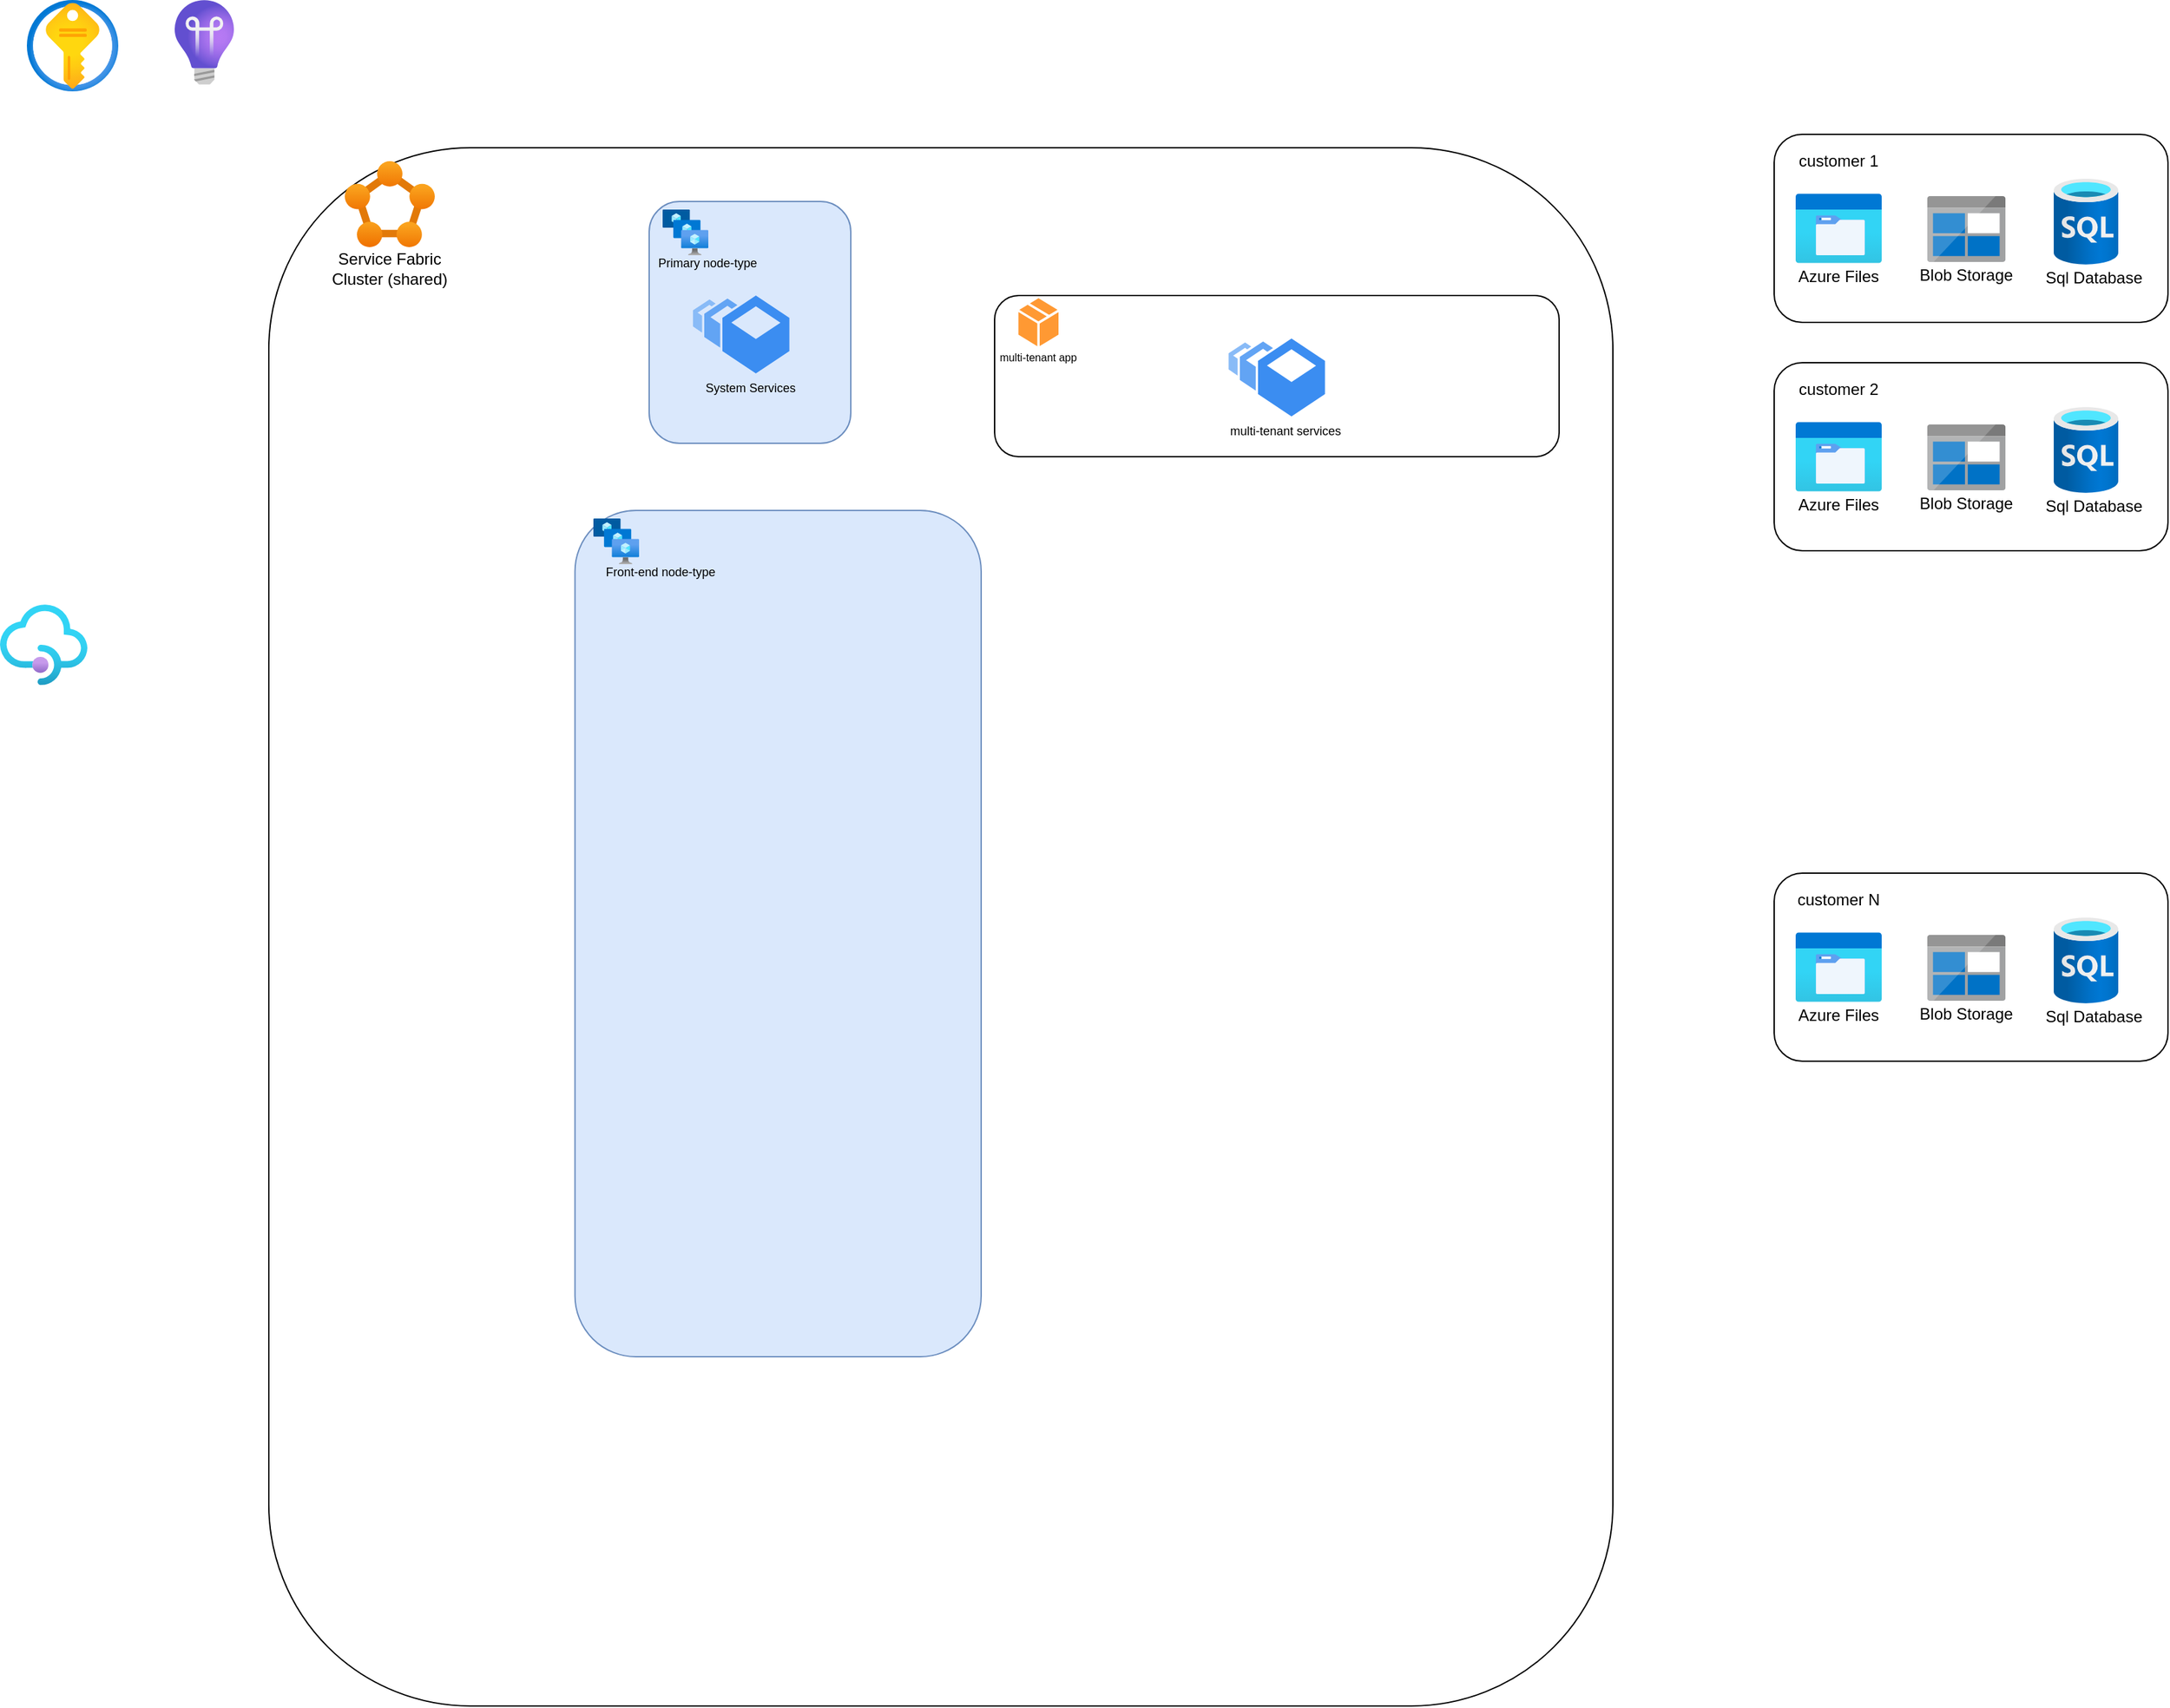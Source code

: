 <mxfile version="14.2.4" type="github">
  <diagram id="4QZvZbZm6D8ZqkDao2iP" name="Page-1">
    <mxGraphModel dx="2062" dy="1154" grid="1" gridSize="10" guides="1" tooltips="1" connect="1" arrows="1" fold="1" page="1" pageScale="1" pageWidth="850" pageHeight="1100" math="0" shadow="0">
      <root>
        <mxCell id="0" />
        <mxCell id="1" parent="0" />
        <mxCell id="j2AovLINqO8kEov4aPcL-5" value="" style="aspect=fixed;html=1;points=[];align=center;image;fontSize=12;image=img/lib/azure2/integration/API_Management_Services.svg;" vertex="1" parent="1">
          <mxGeometry x="60" y="480" width="65" height="60" as="geometry" />
        </mxCell>
        <mxCell id="j2AovLINqO8kEov4aPcL-7" value="" style="aspect=fixed;html=1;points=[];align=center;image;fontSize=12;image=img/lib/azure2/security/Key_Vaults.svg;" vertex="1" parent="1">
          <mxGeometry x="80" y="30" width="68" height="68" as="geometry" />
        </mxCell>
        <mxCell id="j2AovLINqO8kEov4aPcL-9" value="" style="aspect=fixed;html=1;points=[];align=center;image;fontSize=12;image=img/lib/azure2/devops/Application_Insights.svg;" vertex="1" parent="1">
          <mxGeometry x="190" y="30" width="44" height="63" as="geometry" />
        </mxCell>
        <mxCell id="j2AovLINqO8kEov4aPcL-23" value="" style="group" vertex="1" connectable="0" parent="1">
          <mxGeometry x="1380" y="130" width="293" height="140" as="geometry" />
        </mxCell>
        <mxCell id="j2AovLINqO8kEov4aPcL-21" value="" style="rounded=1;whiteSpace=wrap;html=1;" vertex="1" parent="j2AovLINqO8kEov4aPcL-23">
          <mxGeometry width="293" height="140" as="geometry" />
        </mxCell>
        <mxCell id="j2AovLINqO8kEov4aPcL-14" value="" style="group" vertex="1" connectable="0" parent="j2AovLINqO8kEov4aPcL-23">
          <mxGeometry x="13" y="44" width="70" height="72" as="geometry" />
        </mxCell>
        <mxCell id="j2AovLINqO8kEov4aPcL-10" value="" style="aspect=fixed;html=1;points=[];align=center;image;fontSize=12;image=img/lib/azure2/general/Storage_Azure_Files.svg;" vertex="1" parent="j2AovLINqO8kEov4aPcL-14">
          <mxGeometry x="3" width="64" height="52" as="geometry" />
        </mxCell>
        <mxCell id="j2AovLINqO8kEov4aPcL-12" value="Azure Files" style="text;html=1;strokeColor=none;fillColor=none;align=center;verticalAlign=middle;whiteSpace=wrap;rounded=0;" vertex="1" parent="j2AovLINqO8kEov4aPcL-14">
          <mxGeometry y="52" width="70" height="20" as="geometry" />
        </mxCell>
        <mxCell id="j2AovLINqO8kEov4aPcL-13" style="edgeStyle=orthogonalEdgeStyle;rounded=0;orthogonalLoop=1;jettySize=auto;html=1;exitX=0.5;exitY=1;exitDx=0;exitDy=0;" edge="1" parent="j2AovLINqO8kEov4aPcL-14" source="j2AovLINqO8kEov4aPcL-12" target="j2AovLINqO8kEov4aPcL-12">
          <mxGeometry relative="1" as="geometry" />
        </mxCell>
        <mxCell id="j2AovLINqO8kEov4aPcL-16" value="" style="group" vertex="1" connectable="0" parent="j2AovLINqO8kEov4aPcL-23">
          <mxGeometry x="103.0" y="46" width="80" height="69" as="geometry" />
        </mxCell>
        <mxCell id="j2AovLINqO8kEov4aPcL-11" value="" style="aspect=fixed;html=1;points=[];align=center;image;fontSize=12;image=img/lib/mscae/BlobBlock.svg;" vertex="1" parent="j2AovLINqO8kEov4aPcL-16">
          <mxGeometry x="10.84" width="58.33" height="49" as="geometry" />
        </mxCell>
        <mxCell id="j2AovLINqO8kEov4aPcL-15" value="Blob Storage" style="text;html=1;strokeColor=none;fillColor=none;align=center;verticalAlign=middle;whiteSpace=wrap;rounded=0;" vertex="1" parent="j2AovLINqO8kEov4aPcL-16">
          <mxGeometry y="49" width="80" height="20" as="geometry" />
        </mxCell>
        <mxCell id="j2AovLINqO8kEov4aPcL-20" value="" style="group" vertex="1" connectable="0" parent="j2AovLINqO8kEov4aPcL-23">
          <mxGeometry x="198" y="33" width="80" height="84" as="geometry" />
        </mxCell>
        <mxCell id="j2AovLINqO8kEov4aPcL-8" value="" style="aspect=fixed;html=1;points=[];align=center;image;fontSize=12;image=img/lib/azure2/databases/SQL_Database.svg;" vertex="1" parent="j2AovLINqO8kEov4aPcL-20">
          <mxGeometry x="10" width="48" height="64" as="geometry" />
        </mxCell>
        <mxCell id="j2AovLINqO8kEov4aPcL-17" value="Sql Database" style="text;html=1;strokeColor=none;fillColor=none;align=center;verticalAlign=middle;whiteSpace=wrap;rounded=0;" vertex="1" parent="j2AovLINqO8kEov4aPcL-20">
          <mxGeometry y="64" width="80" height="20" as="geometry" />
        </mxCell>
        <mxCell id="j2AovLINqO8kEov4aPcL-22" value="customer 1" style="text;html=1;strokeColor=none;fillColor=none;align=center;verticalAlign=middle;whiteSpace=wrap;rounded=0;" vertex="1" parent="j2AovLINqO8kEov4aPcL-23">
          <mxGeometry x="13" y="10" width="70" height="20" as="geometry" />
        </mxCell>
        <mxCell id="j2AovLINqO8kEov4aPcL-24" value="" style="group" vertex="1" connectable="0" parent="1">
          <mxGeometry x="1380" y="300" width="293" height="140" as="geometry" />
        </mxCell>
        <mxCell id="j2AovLINqO8kEov4aPcL-25" value="" style="rounded=1;whiteSpace=wrap;html=1;" vertex="1" parent="j2AovLINqO8kEov4aPcL-24">
          <mxGeometry width="293" height="140" as="geometry" />
        </mxCell>
        <mxCell id="j2AovLINqO8kEov4aPcL-26" value="" style="group" vertex="1" connectable="0" parent="j2AovLINqO8kEov4aPcL-24">
          <mxGeometry x="13" y="44" width="70" height="72" as="geometry" />
        </mxCell>
        <mxCell id="j2AovLINqO8kEov4aPcL-27" value="" style="aspect=fixed;html=1;points=[];align=center;image;fontSize=12;image=img/lib/azure2/general/Storage_Azure_Files.svg;" vertex="1" parent="j2AovLINqO8kEov4aPcL-26">
          <mxGeometry x="3" width="64" height="52" as="geometry" />
        </mxCell>
        <mxCell id="j2AovLINqO8kEov4aPcL-28" value="Azure Files" style="text;html=1;strokeColor=none;fillColor=none;align=center;verticalAlign=middle;whiteSpace=wrap;rounded=0;" vertex="1" parent="j2AovLINqO8kEov4aPcL-26">
          <mxGeometry y="52" width="70" height="20" as="geometry" />
        </mxCell>
        <mxCell id="j2AovLINqO8kEov4aPcL-29" style="edgeStyle=orthogonalEdgeStyle;rounded=0;orthogonalLoop=1;jettySize=auto;html=1;exitX=0.5;exitY=1;exitDx=0;exitDy=0;" edge="1" parent="j2AovLINqO8kEov4aPcL-26" source="j2AovLINqO8kEov4aPcL-28" target="j2AovLINqO8kEov4aPcL-28">
          <mxGeometry relative="1" as="geometry" />
        </mxCell>
        <mxCell id="j2AovLINqO8kEov4aPcL-30" value="" style="group" vertex="1" connectable="0" parent="j2AovLINqO8kEov4aPcL-24">
          <mxGeometry x="103.0" y="46" width="80" height="69" as="geometry" />
        </mxCell>
        <mxCell id="j2AovLINqO8kEov4aPcL-31" value="" style="aspect=fixed;html=1;points=[];align=center;image;fontSize=12;image=img/lib/mscae/BlobBlock.svg;" vertex="1" parent="j2AovLINqO8kEov4aPcL-30">
          <mxGeometry x="10.84" width="58.33" height="49" as="geometry" />
        </mxCell>
        <mxCell id="j2AovLINqO8kEov4aPcL-32" value="Blob Storage" style="text;html=1;strokeColor=none;fillColor=none;align=center;verticalAlign=middle;whiteSpace=wrap;rounded=0;" vertex="1" parent="j2AovLINqO8kEov4aPcL-30">
          <mxGeometry y="49" width="80" height="20" as="geometry" />
        </mxCell>
        <mxCell id="j2AovLINqO8kEov4aPcL-33" value="" style="group" vertex="1" connectable="0" parent="j2AovLINqO8kEov4aPcL-24">
          <mxGeometry x="198" y="33" width="80" height="84" as="geometry" />
        </mxCell>
        <mxCell id="j2AovLINqO8kEov4aPcL-34" value="" style="aspect=fixed;html=1;points=[];align=center;image;fontSize=12;image=img/lib/azure2/databases/SQL_Database.svg;" vertex="1" parent="j2AovLINqO8kEov4aPcL-33">
          <mxGeometry x="10" width="48" height="64" as="geometry" />
        </mxCell>
        <mxCell id="j2AovLINqO8kEov4aPcL-35" value="Sql Database" style="text;html=1;strokeColor=none;fillColor=none;align=center;verticalAlign=middle;whiteSpace=wrap;rounded=0;" vertex="1" parent="j2AovLINqO8kEov4aPcL-33">
          <mxGeometry y="64" width="80" height="20" as="geometry" />
        </mxCell>
        <mxCell id="j2AovLINqO8kEov4aPcL-36" value="customer 2" style="text;html=1;strokeColor=none;fillColor=none;align=center;verticalAlign=middle;whiteSpace=wrap;rounded=0;" vertex="1" parent="j2AovLINqO8kEov4aPcL-24">
          <mxGeometry x="13" y="10" width="70" height="20" as="geometry" />
        </mxCell>
        <mxCell id="j2AovLINqO8kEov4aPcL-37" value="" style="group" vertex="1" connectable="0" parent="1">
          <mxGeometry x="1380" y="680" width="293" height="140" as="geometry" />
        </mxCell>
        <mxCell id="j2AovLINqO8kEov4aPcL-38" value="" style="rounded=1;whiteSpace=wrap;html=1;" vertex="1" parent="j2AovLINqO8kEov4aPcL-37">
          <mxGeometry width="293" height="140" as="geometry" />
        </mxCell>
        <mxCell id="j2AovLINqO8kEov4aPcL-39" value="" style="group" vertex="1" connectable="0" parent="j2AovLINqO8kEov4aPcL-37">
          <mxGeometry x="13" y="44" width="70" height="72" as="geometry" />
        </mxCell>
        <mxCell id="j2AovLINqO8kEov4aPcL-40" value="" style="aspect=fixed;html=1;points=[];align=center;image;fontSize=12;image=img/lib/azure2/general/Storage_Azure_Files.svg;" vertex="1" parent="j2AovLINqO8kEov4aPcL-39">
          <mxGeometry x="3" width="64" height="52" as="geometry" />
        </mxCell>
        <mxCell id="j2AovLINqO8kEov4aPcL-41" value="Azure Files" style="text;html=1;strokeColor=none;fillColor=none;align=center;verticalAlign=middle;whiteSpace=wrap;rounded=0;" vertex="1" parent="j2AovLINqO8kEov4aPcL-39">
          <mxGeometry y="52" width="70" height="20" as="geometry" />
        </mxCell>
        <mxCell id="j2AovLINqO8kEov4aPcL-42" style="edgeStyle=orthogonalEdgeStyle;rounded=0;orthogonalLoop=1;jettySize=auto;html=1;exitX=0.5;exitY=1;exitDx=0;exitDy=0;" edge="1" parent="j2AovLINqO8kEov4aPcL-39" source="j2AovLINqO8kEov4aPcL-41" target="j2AovLINqO8kEov4aPcL-41">
          <mxGeometry relative="1" as="geometry" />
        </mxCell>
        <mxCell id="j2AovLINqO8kEov4aPcL-43" value="" style="group" vertex="1" connectable="0" parent="j2AovLINqO8kEov4aPcL-37">
          <mxGeometry x="103.0" y="46" width="80" height="69" as="geometry" />
        </mxCell>
        <mxCell id="j2AovLINqO8kEov4aPcL-44" value="" style="aspect=fixed;html=1;points=[];align=center;image;fontSize=12;image=img/lib/mscae/BlobBlock.svg;" vertex="1" parent="j2AovLINqO8kEov4aPcL-43">
          <mxGeometry x="10.84" width="58.33" height="49" as="geometry" />
        </mxCell>
        <mxCell id="j2AovLINqO8kEov4aPcL-45" value="Blob Storage" style="text;html=1;strokeColor=none;fillColor=none;align=center;verticalAlign=middle;whiteSpace=wrap;rounded=0;" vertex="1" parent="j2AovLINqO8kEov4aPcL-43">
          <mxGeometry y="49" width="80" height="20" as="geometry" />
        </mxCell>
        <mxCell id="j2AovLINqO8kEov4aPcL-46" value="" style="group" vertex="1" connectable="0" parent="j2AovLINqO8kEov4aPcL-37">
          <mxGeometry x="198" y="33" width="80" height="84" as="geometry" />
        </mxCell>
        <mxCell id="j2AovLINqO8kEov4aPcL-47" value="" style="aspect=fixed;html=1;points=[];align=center;image;fontSize=12;image=img/lib/azure2/databases/SQL_Database.svg;" vertex="1" parent="j2AovLINqO8kEov4aPcL-46">
          <mxGeometry x="10" width="48" height="64" as="geometry" />
        </mxCell>
        <mxCell id="j2AovLINqO8kEov4aPcL-48" value="Sql Database" style="text;html=1;strokeColor=none;fillColor=none;align=center;verticalAlign=middle;whiteSpace=wrap;rounded=0;" vertex="1" parent="j2AovLINqO8kEov4aPcL-46">
          <mxGeometry y="64" width="80" height="20" as="geometry" />
        </mxCell>
        <mxCell id="j2AovLINqO8kEov4aPcL-49" value="customer N" style="text;html=1;strokeColor=none;fillColor=none;align=center;verticalAlign=middle;whiteSpace=wrap;rounded=0;" vertex="1" parent="j2AovLINqO8kEov4aPcL-37">
          <mxGeometry x="13" y="10" width="70" height="20" as="geometry" />
        </mxCell>
        <mxCell id="j2AovLINqO8kEov4aPcL-50" value="" style="rounded=1;whiteSpace=wrap;html=1;" vertex="1" parent="1">
          <mxGeometry x="260" y="140" width="1000" height="1160" as="geometry" />
        </mxCell>
        <mxCell id="j2AovLINqO8kEov4aPcL-52" value="" style="group" vertex="1" connectable="0" parent="1">
          <mxGeometry x="290" y="150" width="120" height="90" as="geometry" />
        </mxCell>
        <mxCell id="j2AovLINqO8kEov4aPcL-1" value="" style="aspect=fixed;html=1;points=[];align=center;image;fontSize=12;image=img/lib/azure2/compute/Service_Fabric_Clusters.svg;" vertex="1" parent="j2AovLINqO8kEov4aPcL-52">
          <mxGeometry x="26.5" width="67" height="64" as="geometry" />
        </mxCell>
        <mxCell id="j2AovLINqO8kEov4aPcL-51" value="Service Fabric Cluster (shared)" style="text;html=1;strokeColor=none;fillColor=none;align=center;verticalAlign=middle;whiteSpace=wrap;rounded=0;" vertex="1" parent="j2AovLINqO8kEov4aPcL-52">
          <mxGeometry y="70" width="120" height="20" as="geometry" />
        </mxCell>
        <mxCell id="j2AovLINqO8kEov4aPcL-58" value="" style="group" vertex="1" connectable="0" parent="1">
          <mxGeometry x="470" y="410" width="320" height="630" as="geometry" />
        </mxCell>
        <mxCell id="j2AovLINqO8kEov4aPcL-55" value="" style="rounded=1;whiteSpace=wrap;html=1;fillColor=#dae8fc;strokeColor=#6c8ebf;" vertex="1" parent="j2AovLINqO8kEov4aPcL-58">
          <mxGeometry x="17.79" width="302.21" height="630" as="geometry" />
        </mxCell>
        <mxCell id="j2AovLINqO8kEov4aPcL-53" value="" style="aspect=fixed;html=1;points=[];align=center;image;fontSize=12;image=img/lib/azure2/compute/VM_Scale_Sets.svg;" vertex="1" parent="j2AovLINqO8kEov4aPcL-58">
          <mxGeometry x="31.466" y="6" width="34" height="34" as="geometry" />
        </mxCell>
        <mxCell id="j2AovLINqO8kEov4aPcL-56" value="&lt;font style=&quot;font-size: 9px&quot;&gt;Front-end node-type&lt;/font&gt;" style="text;html=1;strokeColor=none;fillColor=none;align=center;verticalAlign=middle;whiteSpace=wrap;rounded=0;" vertex="1" parent="j2AovLINqO8kEov4aPcL-58">
          <mxGeometry x="17.785" y="35" width="127.233" height="20" as="geometry" />
        </mxCell>
        <mxCell id="j2AovLINqO8kEov4aPcL-59" value="" style="group" vertex="1" connectable="0" parent="1">
          <mxGeometry x="530" y="180" width="163" height="180" as="geometry" />
        </mxCell>
        <mxCell id="j2AovLINqO8kEov4aPcL-60" value="" style="rounded=1;whiteSpace=wrap;html=1;fillColor=#dae8fc;strokeColor=#6c8ebf;" vertex="1" parent="j2AovLINqO8kEov4aPcL-59">
          <mxGeometry x="13" width="150" height="180" as="geometry" />
        </mxCell>
        <mxCell id="j2AovLINqO8kEov4aPcL-61" value="" style="aspect=fixed;html=1;points=[];align=center;image;fontSize=12;image=img/lib/azure2/compute/VM_Scale_Sets.svg;" vertex="1" parent="j2AovLINqO8kEov4aPcL-59">
          <mxGeometry x="23" y="6" width="34" height="34" as="geometry" />
        </mxCell>
        <mxCell id="j2AovLINqO8kEov4aPcL-62" value="&lt;font style=&quot;font-size: 9px&quot;&gt;Primary node-type&lt;/font&gt;" style="text;html=1;strokeColor=none;fillColor=none;align=center;verticalAlign=middle;whiteSpace=wrap;rounded=0;" vertex="1" parent="j2AovLINqO8kEov4aPcL-59">
          <mxGeometry x="10" y="35" width="93" height="20" as="geometry" />
        </mxCell>
        <mxCell id="j2AovLINqO8kEov4aPcL-67" value="" style="html=1;aspect=fixed;strokeColor=none;shadow=0;align=center;verticalAlign=top;fillColor=#3B8DF1;shape=mxgraph.gcp2.bucket_scale" vertex="1" parent="j2AovLINqO8kEov4aPcL-59">
          <mxGeometry x="45.7" y="70" width="71.6" height="58" as="geometry" />
        </mxCell>
        <mxCell id="j2AovLINqO8kEov4aPcL-69" value="&lt;font style=&quot;font-size: 9px&quot;&gt;System Services&lt;/font&gt;" style="text;html=1;strokeColor=none;fillColor=none;align=center;verticalAlign=middle;whiteSpace=wrap;rounded=0;" vertex="1" parent="j2AovLINqO8kEov4aPcL-59">
          <mxGeometry x="41.5" y="128" width="93" height="20" as="geometry" />
        </mxCell>
        <mxCell id="j2AovLINqO8kEov4aPcL-72" value="" style="rounded=1;whiteSpace=wrap;html=1;" vertex="1" parent="1">
          <mxGeometry x="800" y="250" width="420" height="120" as="geometry" />
        </mxCell>
        <mxCell id="j2AovLINqO8kEov4aPcL-73" value="" style="group" vertex="1" connectable="0" parent="1">
          <mxGeometry x="800" y="252" width="65.25" height="50" as="geometry" />
        </mxCell>
        <mxCell id="j2AovLINqO8kEov4aPcL-70" value="" style="verticalLabelPosition=bottom;html=1;verticalAlign=top;align=center;strokeColor=none;shape=mxgraph.azure.cloud_service_package_file;fillColor=#FF9933;" vertex="1" parent="j2AovLINqO8kEov4aPcL-73">
          <mxGeometry x="17.716" width="29.819" height="35.714" as="geometry" />
        </mxCell>
        <mxCell id="j2AovLINqO8kEov4aPcL-71" value="&lt;font style=&quot;font-size: 8px&quot;&gt;multi-tenant app&lt;/font&gt;" style="text;html=1;strokeColor=none;fillColor=none;align=center;verticalAlign=middle;whiteSpace=wrap;rounded=0;" vertex="1" parent="j2AovLINqO8kEov4aPcL-73">
          <mxGeometry y="35.714" width="65.25" height="14.286" as="geometry" />
        </mxCell>
        <mxCell id="j2AovLINqO8kEov4aPcL-77" value="" style="html=1;aspect=fixed;strokeColor=none;shadow=0;align=center;verticalAlign=top;fillColor=#3B8DF1;shape=mxgraph.gcp2.bucket_scale" vertex="1" parent="1">
          <mxGeometry x="974.2" y="282" width="71.6" height="58" as="geometry" />
        </mxCell>
        <mxCell id="j2AovLINqO8kEov4aPcL-78" value="&lt;font style=&quot;font-size: 9px&quot;&gt;multi-tenant services&lt;/font&gt;" style="text;html=1;strokeColor=none;fillColor=none;align=center;verticalAlign=middle;whiteSpace=wrap;rounded=0;" vertex="1" parent="1">
          <mxGeometry x="970" y="340" width="93" height="20" as="geometry" />
        </mxCell>
      </root>
    </mxGraphModel>
  </diagram>
</mxfile>
